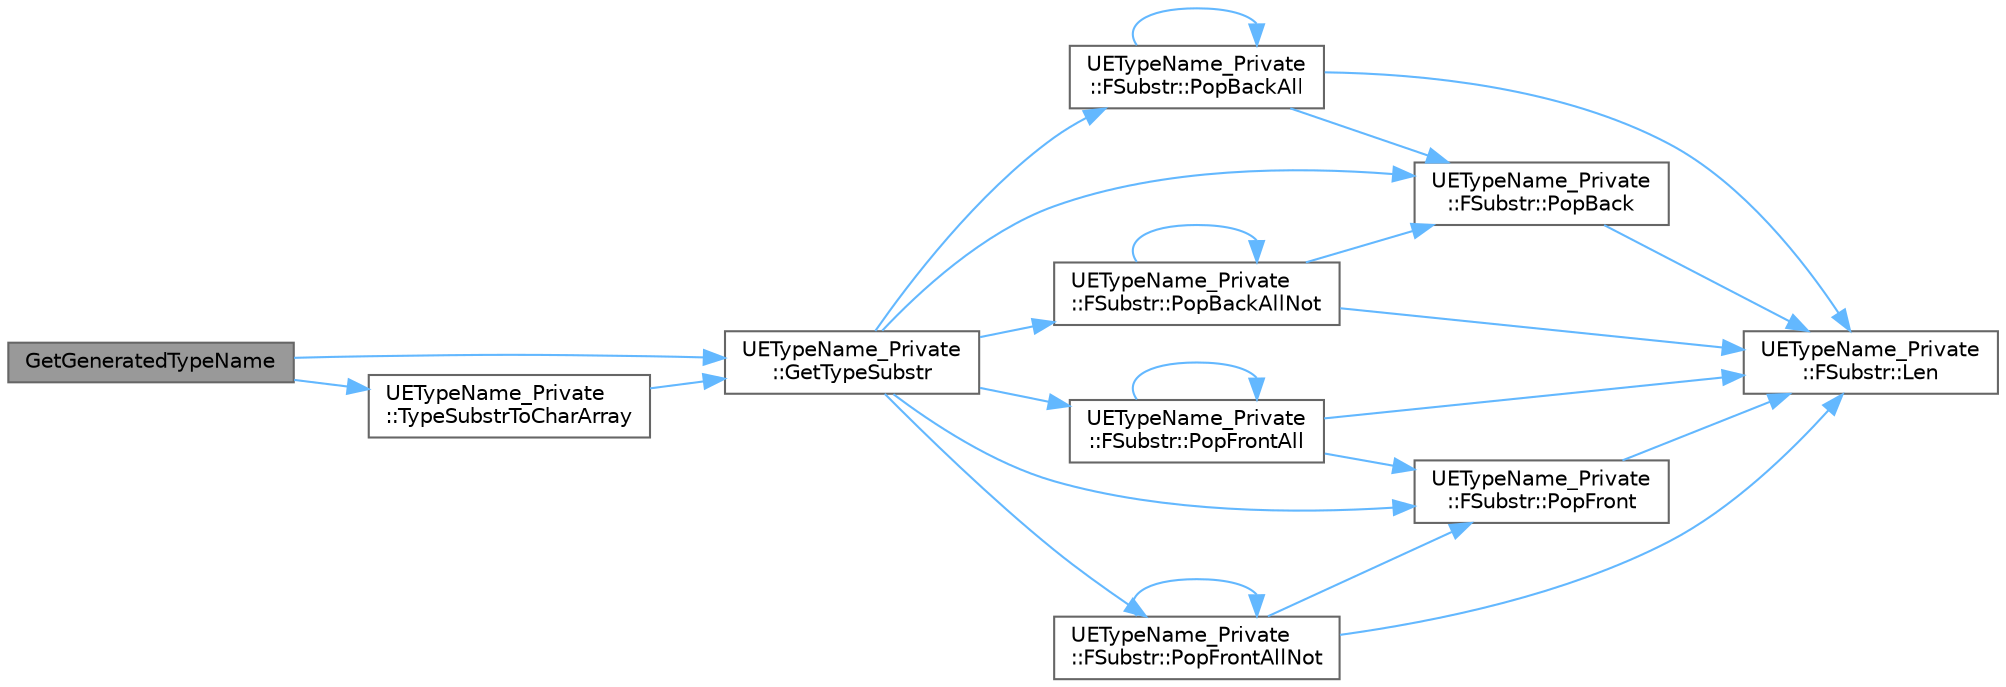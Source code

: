 digraph "GetGeneratedTypeName"
{
 // INTERACTIVE_SVG=YES
 // LATEX_PDF_SIZE
  bgcolor="transparent";
  edge [fontname=Helvetica,fontsize=10,labelfontname=Helvetica,labelfontsize=10];
  node [fontname=Helvetica,fontsize=10,shape=box,height=0.2,width=0.4];
  rankdir="LR";
  Node1 [id="Node000001",label="GetGeneratedTypeName",height=0.2,width=0.4,color="gray40", fillcolor="grey60", style="filled", fontcolor="black",tooltip="Returns a pointer to a static string representing the name of the type, e.g.:"];
  Node1 -> Node2 [id="edge1_Node000001_Node000002",color="steelblue1",style="solid",tooltip=" "];
  Node2 [id="Node000002",label="UETypeName_Private\l::GetTypeSubstr",height=0.2,width=0.4,color="grey40", fillcolor="white", style="filled",URL="$d4/dcf/namespaceUETypeName__Private.html#ad8354d725d87ef1f9486534f764fad52",tooltip=" "];
  Node2 -> Node3 [id="edge2_Node000002_Node000003",color="steelblue1",style="solid",tooltip=" "];
  Node3 [id="Node000003",label="UETypeName_Private\l::FSubstr::PopBack",height=0.2,width=0.4,color="grey40", fillcolor="white", style="filled",URL="$d7/d37/structUETypeName__Private_1_1FSubstr.html#a8117f251c83b51ad9951e5db854e24af",tooltip=" "];
  Node3 -> Node4 [id="edge3_Node000003_Node000004",color="steelblue1",style="solid",tooltip=" "];
  Node4 [id="Node000004",label="UETypeName_Private\l::FSubstr::Len",height=0.2,width=0.4,color="grey40", fillcolor="white", style="filled",URL="$d7/d37/structUETypeName__Private_1_1FSubstr.html#a83d7ea8b3b906e78a39206c6166de54b",tooltip=" "];
  Node2 -> Node5 [id="edge4_Node000002_Node000005",color="steelblue1",style="solid",tooltip=" "];
  Node5 [id="Node000005",label="UETypeName_Private\l::FSubstr::PopBackAll",height=0.2,width=0.4,color="grey40", fillcolor="white", style="filled",URL="$d7/d37/structUETypeName__Private_1_1FSubstr.html#ac27dbccd59b51f6dada8195829afa04f",tooltip=" "];
  Node5 -> Node4 [id="edge5_Node000005_Node000004",color="steelblue1",style="solid",tooltip=" "];
  Node5 -> Node3 [id="edge6_Node000005_Node000003",color="steelblue1",style="solid",tooltip=" "];
  Node5 -> Node5 [id="edge7_Node000005_Node000005",color="steelblue1",style="solid",tooltip=" "];
  Node2 -> Node6 [id="edge8_Node000002_Node000006",color="steelblue1",style="solid",tooltip=" "];
  Node6 [id="Node000006",label="UETypeName_Private\l::FSubstr::PopBackAllNot",height=0.2,width=0.4,color="grey40", fillcolor="white", style="filled",URL="$d7/d37/structUETypeName__Private_1_1FSubstr.html#aade8576457079659c6f898d5e6e1d71d",tooltip=" "];
  Node6 -> Node4 [id="edge9_Node000006_Node000004",color="steelblue1",style="solid",tooltip=" "];
  Node6 -> Node3 [id="edge10_Node000006_Node000003",color="steelblue1",style="solid",tooltip=" "];
  Node6 -> Node6 [id="edge11_Node000006_Node000006",color="steelblue1",style="solid",tooltip=" "];
  Node2 -> Node7 [id="edge12_Node000002_Node000007",color="steelblue1",style="solid",tooltip=" "];
  Node7 [id="Node000007",label="UETypeName_Private\l::FSubstr::PopFront",height=0.2,width=0.4,color="grey40", fillcolor="white", style="filled",URL="$d7/d37/structUETypeName__Private_1_1FSubstr.html#a80586b2197977c787c415bfe642a5bb1",tooltip=" "];
  Node7 -> Node4 [id="edge13_Node000007_Node000004",color="steelblue1",style="solid",tooltip=" "];
  Node2 -> Node8 [id="edge14_Node000002_Node000008",color="steelblue1",style="solid",tooltip=" "];
  Node8 [id="Node000008",label="UETypeName_Private\l::FSubstr::PopFrontAll",height=0.2,width=0.4,color="grey40", fillcolor="white", style="filled",URL="$d7/d37/structUETypeName__Private_1_1FSubstr.html#a4226d4cce8c75da0d2ef93576115a8da",tooltip=" "];
  Node8 -> Node4 [id="edge15_Node000008_Node000004",color="steelblue1",style="solid",tooltip=" "];
  Node8 -> Node7 [id="edge16_Node000008_Node000007",color="steelblue1",style="solid",tooltip=" "];
  Node8 -> Node8 [id="edge17_Node000008_Node000008",color="steelblue1",style="solid",tooltip=" "];
  Node2 -> Node9 [id="edge18_Node000002_Node000009",color="steelblue1",style="solid",tooltip=" "];
  Node9 [id="Node000009",label="UETypeName_Private\l::FSubstr::PopFrontAllNot",height=0.2,width=0.4,color="grey40", fillcolor="white", style="filled",URL="$d7/d37/structUETypeName__Private_1_1FSubstr.html#ad3bc57f34fad812b2f9601532cff4f13",tooltip=" "];
  Node9 -> Node4 [id="edge19_Node000009_Node000004",color="steelblue1",style="solid",tooltip=" "];
  Node9 -> Node7 [id="edge20_Node000009_Node000007",color="steelblue1",style="solid",tooltip=" "];
  Node9 -> Node9 [id="edge21_Node000009_Node000009",color="steelblue1",style="solid",tooltip=" "];
  Node1 -> Node10 [id="edge22_Node000001_Node000010",color="steelblue1",style="solid",tooltip=" "];
  Node10 [id="Node000010",label="UETypeName_Private\l::TypeSubstrToCharArray",height=0.2,width=0.4,color="grey40", fillcolor="white", style="filled",URL="$d4/dcf/namespaceUETypeName__Private.html#a87458ac4cd91884f76e0fbe71cbf7c50",tooltip=" "];
  Node10 -> Node2 [id="edge23_Node000010_Node000002",color="steelblue1",style="solid",tooltip=" "];
}
